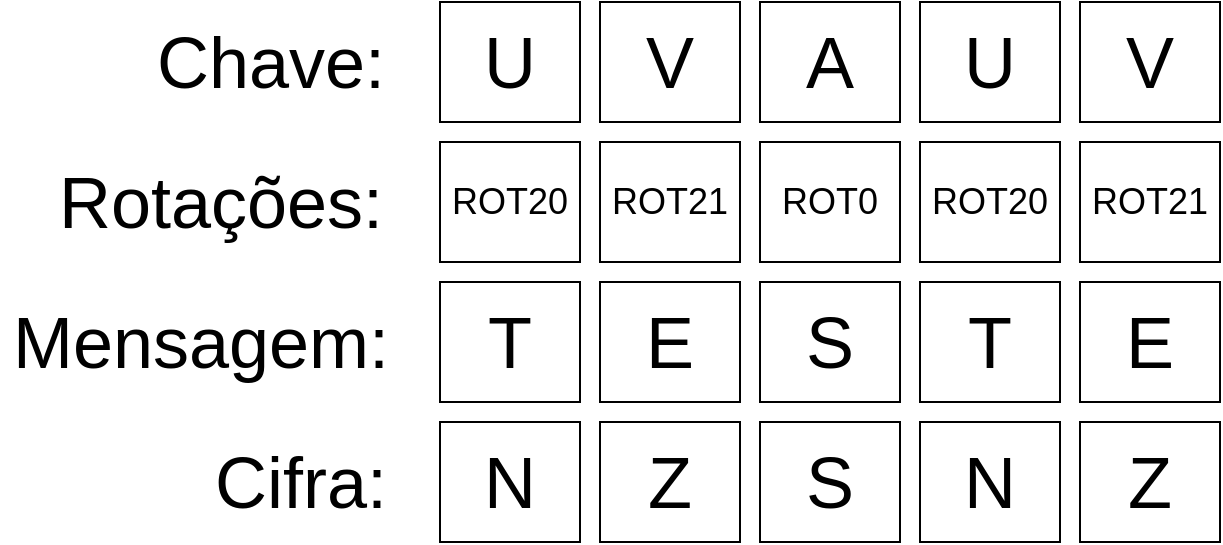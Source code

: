 <mxfile>
    <diagram id="EgeO_R3T2vHGZODf_X0-" name="Página-1">
        <mxGraphModel dx="1618" dy="556" grid="1" gridSize="10" guides="1" tooltips="1" connect="1" arrows="1" fold="1" page="1" pageScale="1" pageWidth="1169" pageHeight="827" math="0" shadow="0">
            <root>
                <mxCell id="0"/>
                <mxCell id="1" parent="0"/>
                <mxCell id="2" value="&lt;font style=&quot;font-size: 36px&quot;&gt;U&lt;/font&gt;" style="whiteSpace=wrap;html=1;" vertex="1" parent="1">
                    <mxGeometry x="320" y="140" width="70" height="60" as="geometry"/>
                </mxCell>
                <mxCell id="5" value="&lt;font style=&quot;font-size: 36px&quot;&gt;V&lt;/font&gt;" style="whiteSpace=wrap;html=1;" vertex="1" parent="1">
                    <mxGeometry x="400" y="140" width="70" height="60" as="geometry"/>
                </mxCell>
                <mxCell id="6" value="&lt;font style=&quot;font-size: 36px&quot;&gt;A&lt;/font&gt;" style="whiteSpace=wrap;html=1;" vertex="1" parent="1">
                    <mxGeometry x="480" y="140" width="70" height="60" as="geometry"/>
                </mxCell>
                <mxCell id="7" value="&lt;font style=&quot;font-size: 18px&quot;&gt;ROT20&lt;/font&gt;" style="whiteSpace=wrap;html=1;" vertex="1" parent="1">
                    <mxGeometry x="320" y="210" width="70" height="60" as="geometry"/>
                </mxCell>
                <mxCell id="12" value="&lt;font style=&quot;font-size: 18px&quot;&gt;ROT21&lt;/font&gt;" style="whiteSpace=wrap;html=1;" vertex="1" parent="1">
                    <mxGeometry x="400" y="210" width="70" height="60" as="geometry"/>
                </mxCell>
                <mxCell id="13" value="&lt;font style=&quot;font-size: 18px&quot;&gt;ROT0&lt;/font&gt;" style="whiteSpace=wrap;html=1;" vertex="1" parent="1">
                    <mxGeometry x="480" y="210" width="70" height="60" as="geometry"/>
                </mxCell>
                <mxCell id="14" value="&lt;font style=&quot;font-size: 36px&quot;&gt;U&lt;/font&gt;" style="whiteSpace=wrap;html=1;" vertex="1" parent="1">
                    <mxGeometry x="560" y="140" width="70" height="60" as="geometry"/>
                </mxCell>
                <mxCell id="15" value="&lt;font style=&quot;font-size: 36px&quot;&gt;V&lt;/font&gt;" style="whiteSpace=wrap;html=1;" vertex="1" parent="1">
                    <mxGeometry x="640" y="140" width="70" height="60" as="geometry"/>
                </mxCell>
                <mxCell id="16" value="&lt;font style=&quot;font-size: 18px&quot;&gt;ROT20&lt;/font&gt;" style="whiteSpace=wrap;html=1;" vertex="1" parent="1">
                    <mxGeometry x="560" y="210" width="70" height="60" as="geometry"/>
                </mxCell>
                <mxCell id="17" value="&lt;font style=&quot;font-size: 18px&quot;&gt;ROT21&lt;/font&gt;" style="whiteSpace=wrap;html=1;" vertex="1" parent="1">
                    <mxGeometry x="640" y="210" width="70" height="60" as="geometry"/>
                </mxCell>
                <mxCell id="18" value="&lt;font style=&quot;font-size: 36px&quot;&gt;T&lt;/font&gt;" style="whiteSpace=wrap;html=1;" vertex="1" parent="1">
                    <mxGeometry x="320" y="280" width="70" height="60" as="geometry"/>
                </mxCell>
                <mxCell id="19" value="&lt;font style=&quot;font-size: 36px&quot;&gt;E&lt;/font&gt;" style="whiteSpace=wrap;html=1;" vertex="1" parent="1">
                    <mxGeometry x="400" y="280" width="70" height="60" as="geometry"/>
                </mxCell>
                <mxCell id="20" value="&lt;font style=&quot;font-size: 36px&quot;&gt;S&lt;/font&gt;" style="whiteSpace=wrap;html=1;" vertex="1" parent="1">
                    <mxGeometry x="480" y="280" width="70" height="60" as="geometry"/>
                </mxCell>
                <mxCell id="21" value="&lt;font style=&quot;font-size: 36px&quot;&gt;T&lt;/font&gt;" style="whiteSpace=wrap;html=1;" vertex="1" parent="1">
                    <mxGeometry x="560" y="280" width="70" height="60" as="geometry"/>
                </mxCell>
                <mxCell id="22" value="&lt;font style=&quot;font-size: 36px&quot;&gt;E&lt;/font&gt;" style="whiteSpace=wrap;html=1;" vertex="1" parent="1">
                    <mxGeometry x="640" y="280" width="70" height="60" as="geometry"/>
                </mxCell>
                <mxCell id="23" value="&lt;font style=&quot;font-size: 36px&quot;&gt;N&lt;/font&gt;" style="whiteSpace=wrap;html=1;" vertex="1" parent="1">
                    <mxGeometry x="320" y="350" width="70" height="60" as="geometry"/>
                </mxCell>
                <mxCell id="24" value="&lt;font style=&quot;font-size: 36px&quot;&gt;Z&lt;/font&gt;" style="whiteSpace=wrap;html=1;" vertex="1" parent="1">
                    <mxGeometry x="400" y="350" width="70" height="60" as="geometry"/>
                </mxCell>
                <mxCell id="25" value="&lt;font style=&quot;font-size: 36px&quot;&gt;S&lt;/font&gt;" style="whiteSpace=wrap;html=1;" vertex="1" parent="1">
                    <mxGeometry x="480" y="350" width="70" height="60" as="geometry"/>
                </mxCell>
                <mxCell id="26" value="&lt;font style=&quot;font-size: 36px&quot;&gt;N&lt;/font&gt;" style="whiteSpace=wrap;html=1;" vertex="1" parent="1">
                    <mxGeometry x="560" y="350" width="70" height="60" as="geometry"/>
                </mxCell>
                <mxCell id="27" value="&lt;font style=&quot;font-size: 36px&quot;&gt;Z&lt;/font&gt;" style="whiteSpace=wrap;html=1;" vertex="1" parent="1">
                    <mxGeometry x="640" y="350" width="70" height="60" as="geometry"/>
                </mxCell>
                <mxCell id="28" value="&lt;font style=&quot;font-size: 36px&quot;&gt;Chave:&lt;/font&gt;" style="text;html=1;align=center;verticalAlign=middle;resizable=0;points=[];autosize=1;strokeColor=none;fillColor=none;fontSize=18;" vertex="1" parent="1">
                    <mxGeometry x="170" y="155" width="130" height="30" as="geometry"/>
                </mxCell>
                <mxCell id="29" value="&lt;font style=&quot;font-size: 36px&quot;&gt;Rotações:&lt;/font&gt;" style="text;html=1;align=center;verticalAlign=middle;resizable=0;points=[];autosize=1;strokeColor=none;fillColor=none;fontSize=18;" vertex="1" parent="1">
                    <mxGeometry x="120" y="225" width="180" height="30" as="geometry"/>
                </mxCell>
                <mxCell id="30" value="&lt;font style=&quot;font-size: 36px&quot;&gt;Mensagem:&lt;/font&gt;" style="text;html=1;align=center;verticalAlign=middle;resizable=0;points=[];autosize=1;strokeColor=none;fillColor=none;fontSize=18;" vertex="1" parent="1">
                    <mxGeometry x="100" y="295" width="200" height="30" as="geometry"/>
                </mxCell>
                <mxCell id="31" value="&lt;font style=&quot;font-size: 36px&quot;&gt;Cifra:&lt;/font&gt;" style="text;html=1;align=center;verticalAlign=middle;resizable=0;points=[];autosize=1;strokeColor=none;fillColor=none;fontSize=18;" vertex="1" parent="1">
                    <mxGeometry x="200" y="365" width="100" height="30" as="geometry"/>
                </mxCell>
            </root>
        </mxGraphModel>
    </diagram>
</mxfile>